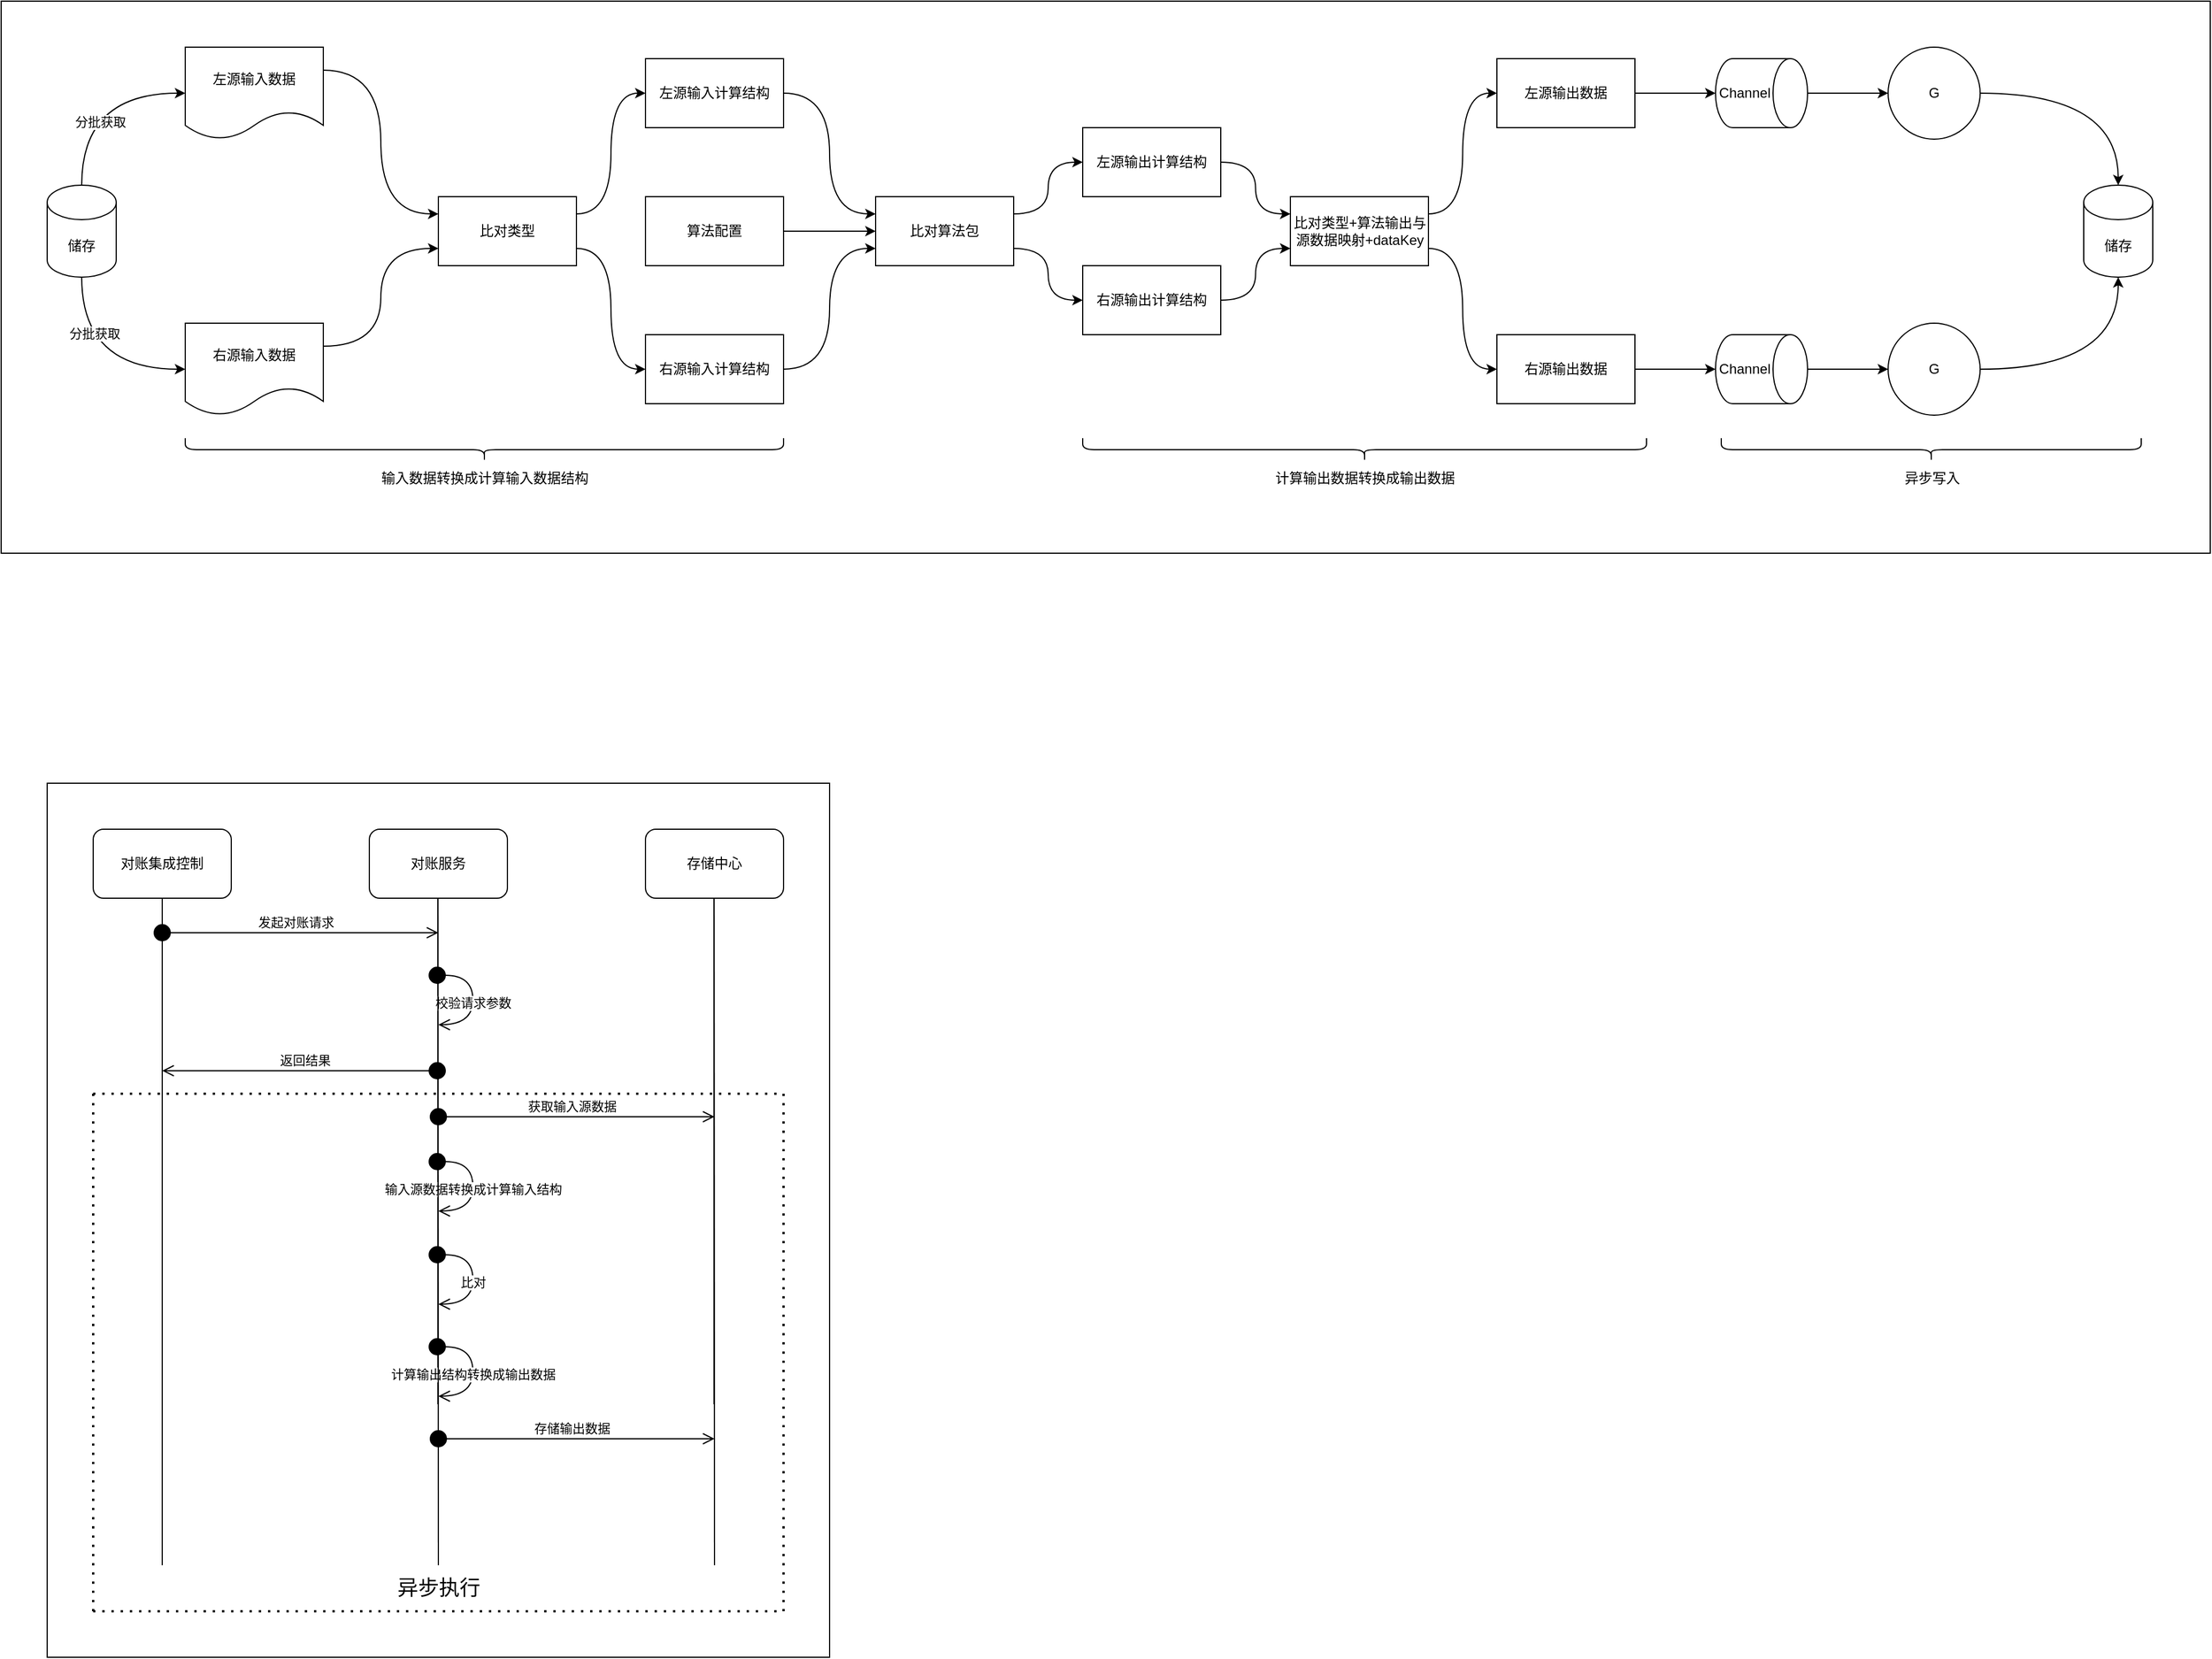 <mxfile version="20.6.0" type="github">
  <diagram id="QZdrPpxZRQpyEvlnEPuX" name="第 1 页">
    <mxGraphModel dx="1804" dy="898" grid="1" gridSize="10" guides="1" tooltips="1" connect="1" arrows="1" fold="1" page="1" pageScale="1" pageWidth="827" pageHeight="1169" math="0" shadow="0">
      <root>
        <mxCell id="0" />
        <mxCell id="1" parent="0" />
        <mxCell id="M-NSAudVDiKB4oBg6RZZ-84" value="" style="rounded=0;whiteSpace=wrap;html=1;fontSize=18;" vertex="1" parent="1">
          <mxGeometry x="40" y="840" width="680" height="760" as="geometry" />
        </mxCell>
        <mxCell id="M-NSAudVDiKB4oBg6RZZ-49" value="" style="rounded=0;whiteSpace=wrap;html=1;" vertex="1" parent="1">
          <mxGeometry y="160" width="1920" height="480" as="geometry" />
        </mxCell>
        <mxCell id="M-NSAudVDiKB4oBg6RZZ-6" style="edgeStyle=orthogonalEdgeStyle;curved=1;rounded=0;orthogonalLoop=1;jettySize=auto;html=1;exitX=0.5;exitY=0;exitDx=0;exitDy=0;exitPerimeter=0;entryX=0;entryY=0.5;entryDx=0;entryDy=0;" edge="1" parent="1" source="M-NSAudVDiKB4oBg6RZZ-1" target="M-NSAudVDiKB4oBg6RZZ-2">
          <mxGeometry relative="1" as="geometry" />
        </mxCell>
        <mxCell id="M-NSAudVDiKB4oBg6RZZ-8" value="分批获取" style="edgeLabel;html=1;align=center;verticalAlign=middle;resizable=0;points=[];" vertex="1" connectable="0" parent="M-NSAudVDiKB4oBg6RZZ-6">
          <mxGeometry x="-0.345" y="-16" relative="1" as="geometry">
            <mxPoint as="offset" />
          </mxGeometry>
        </mxCell>
        <mxCell id="M-NSAudVDiKB4oBg6RZZ-7" style="edgeStyle=orthogonalEdgeStyle;curved=1;rounded=0;orthogonalLoop=1;jettySize=auto;html=1;exitX=0.5;exitY=1;exitDx=0;exitDy=0;exitPerimeter=0;entryX=0;entryY=0.5;entryDx=0;entryDy=0;" edge="1" parent="1" source="M-NSAudVDiKB4oBg6RZZ-1" target="M-NSAudVDiKB4oBg6RZZ-3">
          <mxGeometry relative="1" as="geometry" />
        </mxCell>
        <mxCell id="M-NSAudVDiKB4oBg6RZZ-9" value="分批获取" style="edgeLabel;html=1;align=center;verticalAlign=middle;resizable=0;points=[];" vertex="1" connectable="0" parent="M-NSAudVDiKB4oBg6RZZ-7">
          <mxGeometry x="-0.423" y="11" relative="1" as="geometry">
            <mxPoint as="offset" />
          </mxGeometry>
        </mxCell>
        <mxCell id="M-NSAudVDiKB4oBg6RZZ-1" value="储存" style="shape=cylinder3;whiteSpace=wrap;html=1;boundedLbl=1;backgroundOutline=1;size=15;" vertex="1" parent="1">
          <mxGeometry x="40" y="320" width="60" height="80" as="geometry" />
        </mxCell>
        <mxCell id="M-NSAudVDiKB4oBg6RZZ-11" style="edgeStyle=orthogonalEdgeStyle;curved=1;rounded=0;orthogonalLoop=1;jettySize=auto;html=1;exitX=1;exitY=0.25;exitDx=0;exitDy=0;entryX=0;entryY=0.25;entryDx=0;entryDy=0;" edge="1" parent="1" source="M-NSAudVDiKB4oBg6RZZ-2" target="M-NSAudVDiKB4oBg6RZZ-10">
          <mxGeometry relative="1" as="geometry" />
        </mxCell>
        <mxCell id="M-NSAudVDiKB4oBg6RZZ-2" value="左源输入数据" style="shape=document;whiteSpace=wrap;html=1;boundedLbl=1;" vertex="1" parent="1">
          <mxGeometry x="160" y="200" width="120" height="80" as="geometry" />
        </mxCell>
        <mxCell id="M-NSAudVDiKB4oBg6RZZ-12" style="edgeStyle=orthogonalEdgeStyle;curved=1;rounded=0;orthogonalLoop=1;jettySize=auto;html=1;exitX=1;exitY=0.25;exitDx=0;exitDy=0;entryX=0;entryY=0.75;entryDx=0;entryDy=0;" edge="1" parent="1" source="M-NSAudVDiKB4oBg6RZZ-3" target="M-NSAudVDiKB4oBg6RZZ-10">
          <mxGeometry relative="1" as="geometry" />
        </mxCell>
        <mxCell id="M-NSAudVDiKB4oBg6RZZ-3" value="右源输入数据" style="shape=document;whiteSpace=wrap;html=1;boundedLbl=1;" vertex="1" parent="1">
          <mxGeometry x="160" y="440" width="120" height="80" as="geometry" />
        </mxCell>
        <mxCell id="M-NSAudVDiKB4oBg6RZZ-16" style="edgeStyle=orthogonalEdgeStyle;curved=1;rounded=0;orthogonalLoop=1;jettySize=auto;html=1;exitX=1;exitY=0.25;exitDx=0;exitDy=0;entryX=0;entryY=0.5;entryDx=0;entryDy=0;" edge="1" parent="1" source="M-NSAudVDiKB4oBg6RZZ-10" target="M-NSAudVDiKB4oBg6RZZ-13">
          <mxGeometry relative="1" as="geometry" />
        </mxCell>
        <mxCell id="M-NSAudVDiKB4oBg6RZZ-17" style="edgeStyle=orthogonalEdgeStyle;curved=1;rounded=0;orthogonalLoop=1;jettySize=auto;html=1;exitX=1;exitY=0.75;exitDx=0;exitDy=0;entryX=0;entryY=0.5;entryDx=0;entryDy=0;" edge="1" parent="1" source="M-NSAudVDiKB4oBg6RZZ-10" target="M-NSAudVDiKB4oBg6RZZ-15">
          <mxGeometry relative="1" as="geometry" />
        </mxCell>
        <mxCell id="M-NSAudVDiKB4oBg6RZZ-10" value="比对类型" style="rounded=0;whiteSpace=wrap;html=1;" vertex="1" parent="1">
          <mxGeometry x="380" y="330" width="120" height="60" as="geometry" />
        </mxCell>
        <mxCell id="M-NSAudVDiKB4oBg6RZZ-19" style="edgeStyle=orthogonalEdgeStyle;curved=1;rounded=0;orthogonalLoop=1;jettySize=auto;html=1;exitX=1;exitY=0.5;exitDx=0;exitDy=0;entryX=0;entryY=0.25;entryDx=0;entryDy=0;" edge="1" parent="1" source="M-NSAudVDiKB4oBg6RZZ-13" target="M-NSAudVDiKB4oBg6RZZ-18">
          <mxGeometry relative="1" as="geometry" />
        </mxCell>
        <mxCell id="M-NSAudVDiKB4oBg6RZZ-13" value="左源输入计算结构" style="rounded=0;whiteSpace=wrap;html=1;" vertex="1" parent="1">
          <mxGeometry x="560" y="210" width="120" height="60" as="geometry" />
        </mxCell>
        <mxCell id="M-NSAudVDiKB4oBg6RZZ-20" style="edgeStyle=orthogonalEdgeStyle;curved=1;rounded=0;orthogonalLoop=1;jettySize=auto;html=1;exitX=1;exitY=0.5;exitDx=0;exitDy=0;entryX=0;entryY=0.5;entryDx=0;entryDy=0;" edge="1" parent="1" source="M-NSAudVDiKB4oBg6RZZ-14" target="M-NSAudVDiKB4oBg6RZZ-18">
          <mxGeometry relative="1" as="geometry" />
        </mxCell>
        <mxCell id="M-NSAudVDiKB4oBg6RZZ-14" value="算法配置" style="rounded=0;whiteSpace=wrap;html=1;" vertex="1" parent="1">
          <mxGeometry x="560" y="330" width="120" height="60" as="geometry" />
        </mxCell>
        <mxCell id="M-NSAudVDiKB4oBg6RZZ-21" style="edgeStyle=orthogonalEdgeStyle;curved=1;rounded=0;orthogonalLoop=1;jettySize=auto;html=1;exitX=1;exitY=0.5;exitDx=0;exitDy=0;entryX=0;entryY=0.75;entryDx=0;entryDy=0;" edge="1" parent="1" source="M-NSAudVDiKB4oBg6RZZ-15" target="M-NSAudVDiKB4oBg6RZZ-18">
          <mxGeometry relative="1" as="geometry" />
        </mxCell>
        <mxCell id="M-NSAudVDiKB4oBg6RZZ-15" value="右源输入计算结构" style="rounded=0;whiteSpace=wrap;html=1;" vertex="1" parent="1">
          <mxGeometry x="560" y="450" width="120" height="60" as="geometry" />
        </mxCell>
        <mxCell id="M-NSAudVDiKB4oBg6RZZ-24" style="edgeStyle=orthogonalEdgeStyle;curved=1;rounded=0;orthogonalLoop=1;jettySize=auto;html=1;exitX=1;exitY=0.25;exitDx=0;exitDy=0;" edge="1" parent="1" source="M-NSAudVDiKB4oBg6RZZ-18" target="M-NSAudVDiKB4oBg6RZZ-22">
          <mxGeometry relative="1" as="geometry" />
        </mxCell>
        <mxCell id="M-NSAudVDiKB4oBg6RZZ-25" style="edgeStyle=orthogonalEdgeStyle;curved=1;rounded=0;orthogonalLoop=1;jettySize=auto;html=1;exitX=1;exitY=0.75;exitDx=0;exitDy=0;" edge="1" parent="1" source="M-NSAudVDiKB4oBg6RZZ-18" target="M-NSAudVDiKB4oBg6RZZ-23">
          <mxGeometry relative="1" as="geometry" />
        </mxCell>
        <mxCell id="M-NSAudVDiKB4oBg6RZZ-18" value="比对算法包" style="rounded=0;whiteSpace=wrap;html=1;" vertex="1" parent="1">
          <mxGeometry x="760" y="330" width="120" height="60" as="geometry" />
        </mxCell>
        <mxCell id="M-NSAudVDiKB4oBg6RZZ-27" style="edgeStyle=orthogonalEdgeStyle;curved=1;rounded=0;orthogonalLoop=1;jettySize=auto;html=1;exitX=1;exitY=0.5;exitDx=0;exitDy=0;entryX=0;entryY=0.25;entryDx=0;entryDy=0;" edge="1" parent="1" source="M-NSAudVDiKB4oBg6RZZ-22" target="M-NSAudVDiKB4oBg6RZZ-26">
          <mxGeometry relative="1" as="geometry" />
        </mxCell>
        <mxCell id="M-NSAudVDiKB4oBg6RZZ-22" value="左源输出计算结构" style="rounded=0;whiteSpace=wrap;html=1;" vertex="1" parent="1">
          <mxGeometry x="940" y="270" width="120" height="60" as="geometry" />
        </mxCell>
        <mxCell id="M-NSAudVDiKB4oBg6RZZ-28" style="edgeStyle=orthogonalEdgeStyle;curved=1;rounded=0;orthogonalLoop=1;jettySize=auto;html=1;exitX=1;exitY=0.5;exitDx=0;exitDy=0;entryX=0;entryY=0.75;entryDx=0;entryDy=0;" edge="1" parent="1" source="M-NSAudVDiKB4oBg6RZZ-23" target="M-NSAudVDiKB4oBg6RZZ-26">
          <mxGeometry relative="1" as="geometry" />
        </mxCell>
        <mxCell id="M-NSAudVDiKB4oBg6RZZ-23" value="右源输出计算结构" style="rounded=0;whiteSpace=wrap;html=1;" vertex="1" parent="1">
          <mxGeometry x="940" y="390" width="120" height="60" as="geometry" />
        </mxCell>
        <mxCell id="M-NSAudVDiKB4oBg6RZZ-31" style="edgeStyle=orthogonalEdgeStyle;curved=1;rounded=0;orthogonalLoop=1;jettySize=auto;html=1;exitX=1;exitY=0.25;exitDx=0;exitDy=0;entryX=0;entryY=0.5;entryDx=0;entryDy=0;" edge="1" parent="1" source="M-NSAudVDiKB4oBg6RZZ-26" target="M-NSAudVDiKB4oBg6RZZ-29">
          <mxGeometry relative="1" as="geometry" />
        </mxCell>
        <mxCell id="M-NSAudVDiKB4oBg6RZZ-32" style="edgeStyle=orthogonalEdgeStyle;curved=1;rounded=0;orthogonalLoop=1;jettySize=auto;html=1;exitX=1;exitY=0.75;exitDx=0;exitDy=0;entryX=0;entryY=0.5;entryDx=0;entryDy=0;" edge="1" parent="1" source="M-NSAudVDiKB4oBg6RZZ-26" target="M-NSAudVDiKB4oBg6RZZ-30">
          <mxGeometry relative="1" as="geometry" />
        </mxCell>
        <mxCell id="M-NSAudVDiKB4oBg6RZZ-26" value="比对类型+算法输出与源数据映射+dataKey" style="rounded=0;whiteSpace=wrap;html=1;" vertex="1" parent="1">
          <mxGeometry x="1120.5" y="330" width="120" height="60" as="geometry" />
        </mxCell>
        <mxCell id="M-NSAudVDiKB4oBg6RZZ-39" style="edgeStyle=orthogonalEdgeStyle;curved=1;rounded=0;orthogonalLoop=1;jettySize=auto;html=1;exitX=1;exitY=0.5;exitDx=0;exitDy=0;entryX=0.5;entryY=1;entryDx=0;entryDy=0;entryPerimeter=0;" edge="1" parent="1" source="M-NSAudVDiKB4oBg6RZZ-29" target="M-NSAudVDiKB4oBg6RZZ-33">
          <mxGeometry relative="1" as="geometry" />
        </mxCell>
        <mxCell id="M-NSAudVDiKB4oBg6RZZ-29" value="左源输出数据" style="rounded=0;whiteSpace=wrap;html=1;" vertex="1" parent="1">
          <mxGeometry x="1300" y="210" width="120" height="60" as="geometry" />
        </mxCell>
        <mxCell id="M-NSAudVDiKB4oBg6RZZ-40" style="edgeStyle=orthogonalEdgeStyle;curved=1;rounded=0;orthogonalLoop=1;jettySize=auto;html=1;exitX=1;exitY=0.5;exitDx=0;exitDy=0;entryX=0.5;entryY=1;entryDx=0;entryDy=0;entryPerimeter=0;" edge="1" parent="1" source="M-NSAudVDiKB4oBg6RZZ-30" target="M-NSAudVDiKB4oBg6RZZ-34">
          <mxGeometry relative="1" as="geometry" />
        </mxCell>
        <mxCell id="M-NSAudVDiKB4oBg6RZZ-30" value="右源输出数据" style="rounded=0;whiteSpace=wrap;html=1;" vertex="1" parent="1">
          <mxGeometry x="1300" y="450" width="120" height="60" as="geometry" />
        </mxCell>
        <mxCell id="M-NSAudVDiKB4oBg6RZZ-43" style="edgeStyle=orthogonalEdgeStyle;curved=1;rounded=0;orthogonalLoop=1;jettySize=auto;html=1;exitX=0.5;exitY=0;exitDx=0;exitDy=0;exitPerimeter=0;entryX=0;entryY=0.5;entryDx=0;entryDy=0;" edge="1" parent="1" source="M-NSAudVDiKB4oBg6RZZ-33" target="M-NSAudVDiKB4oBg6RZZ-41">
          <mxGeometry relative="1" as="geometry" />
        </mxCell>
        <mxCell id="M-NSAudVDiKB4oBg6RZZ-33" value="" style="shape=cylinder3;whiteSpace=wrap;html=1;boundedLbl=1;backgroundOutline=1;size=15;rotation=90;" vertex="1" parent="1">
          <mxGeometry x="1500" y="200" width="60" height="80" as="geometry" />
        </mxCell>
        <mxCell id="M-NSAudVDiKB4oBg6RZZ-44" style="edgeStyle=orthogonalEdgeStyle;curved=1;rounded=0;orthogonalLoop=1;jettySize=auto;html=1;exitX=0.5;exitY=0;exitDx=0;exitDy=0;exitPerimeter=0;entryX=0;entryY=0.5;entryDx=0;entryDy=0;" edge="1" parent="1" source="M-NSAudVDiKB4oBg6RZZ-34" target="M-NSAudVDiKB4oBg6RZZ-42">
          <mxGeometry relative="1" as="geometry" />
        </mxCell>
        <mxCell id="M-NSAudVDiKB4oBg6RZZ-34" value="" style="shape=cylinder3;whiteSpace=wrap;html=1;boundedLbl=1;backgroundOutline=1;size=15;rotation=90;" vertex="1" parent="1">
          <mxGeometry x="1500" y="440" width="60" height="80" as="geometry" />
        </mxCell>
        <mxCell id="M-NSAudVDiKB4oBg6RZZ-35" value="Channel" style="text;html=1;resizable=0;autosize=1;align=center;verticalAlign=middle;points=[];fillColor=none;strokeColor=none;rounded=0;" vertex="1" parent="1">
          <mxGeometry x="1480" y="225" width="70" height="30" as="geometry" />
        </mxCell>
        <mxCell id="M-NSAudVDiKB4oBg6RZZ-36" value="Channel" style="text;html=1;resizable=0;autosize=1;align=center;verticalAlign=middle;points=[];fillColor=none;strokeColor=none;rounded=0;" vertex="1" parent="1">
          <mxGeometry x="1480" y="465" width="70" height="30" as="geometry" />
        </mxCell>
        <mxCell id="M-NSAudVDiKB4oBg6RZZ-46" style="edgeStyle=orthogonalEdgeStyle;curved=1;rounded=0;orthogonalLoop=1;jettySize=auto;html=1;exitX=1;exitY=0.5;exitDx=0;exitDy=0;entryX=0.5;entryY=0;entryDx=0;entryDy=0;entryPerimeter=0;" edge="1" parent="1" source="M-NSAudVDiKB4oBg6RZZ-41" target="M-NSAudVDiKB4oBg6RZZ-45">
          <mxGeometry relative="1" as="geometry" />
        </mxCell>
        <mxCell id="M-NSAudVDiKB4oBg6RZZ-41" value="G" style="ellipse;whiteSpace=wrap;html=1;aspect=fixed;" vertex="1" parent="1">
          <mxGeometry x="1640" y="200" width="80" height="80" as="geometry" />
        </mxCell>
        <mxCell id="M-NSAudVDiKB4oBg6RZZ-47" style="edgeStyle=orthogonalEdgeStyle;curved=1;rounded=0;orthogonalLoop=1;jettySize=auto;html=1;exitX=1;exitY=0.5;exitDx=0;exitDy=0;entryX=0.5;entryY=1;entryDx=0;entryDy=0;entryPerimeter=0;" edge="1" parent="1" source="M-NSAudVDiKB4oBg6RZZ-42" target="M-NSAudVDiKB4oBg6RZZ-45">
          <mxGeometry relative="1" as="geometry" />
        </mxCell>
        <mxCell id="M-NSAudVDiKB4oBg6RZZ-42" value="G" style="ellipse;whiteSpace=wrap;html=1;aspect=fixed;" vertex="1" parent="1">
          <mxGeometry x="1640" y="440" width="80" height="80" as="geometry" />
        </mxCell>
        <mxCell id="M-NSAudVDiKB4oBg6RZZ-45" value="储存" style="shape=cylinder3;whiteSpace=wrap;html=1;boundedLbl=1;backgroundOutline=1;size=15;" vertex="1" parent="1">
          <mxGeometry x="1810" y="320" width="60" height="80" as="geometry" />
        </mxCell>
        <mxCell id="M-NSAudVDiKB4oBg6RZZ-52" value="对账集成控制" style="rounded=1;whiteSpace=wrap;html=1;" vertex="1" parent="1">
          <mxGeometry x="80" y="880" width="120" height="60" as="geometry" />
        </mxCell>
        <mxCell id="M-NSAudVDiKB4oBg6RZZ-53" value="对账服务" style="rounded=1;whiteSpace=wrap;html=1;" vertex="1" parent="1">
          <mxGeometry x="320" y="880" width="120" height="60" as="geometry" />
        </mxCell>
        <mxCell id="M-NSAudVDiKB4oBg6RZZ-54" value="存储中心" style="rounded=1;whiteSpace=wrap;html=1;" vertex="1" parent="1">
          <mxGeometry x="560" y="880" width="120" height="60" as="geometry" />
        </mxCell>
        <mxCell id="M-NSAudVDiKB4oBg6RZZ-55" value="" style="shape=curlyBracket;whiteSpace=wrap;html=1;rounded=1;labelPosition=left;verticalLabelPosition=middle;align=right;verticalAlign=middle;rotation=-90;" vertex="1" parent="1">
          <mxGeometry x="410" y="290" width="20" height="520" as="geometry" />
        </mxCell>
        <mxCell id="M-NSAudVDiKB4oBg6RZZ-56" value="" style="shape=curlyBracket;whiteSpace=wrap;html=1;rounded=1;labelPosition=left;verticalLabelPosition=middle;align=right;verticalAlign=middle;rotation=-90;" vertex="1" parent="1">
          <mxGeometry x="1175" y="305" width="20" height="490" as="geometry" />
        </mxCell>
        <mxCell id="M-NSAudVDiKB4oBg6RZZ-57" value="" style="shape=curlyBracket;whiteSpace=wrap;html=1;rounded=1;labelPosition=left;verticalLabelPosition=middle;align=right;verticalAlign=middle;rotation=-90;" vertex="1" parent="1">
          <mxGeometry x="1667.5" y="367.5" width="20" height="365" as="geometry" />
        </mxCell>
        <mxCell id="M-NSAudVDiKB4oBg6RZZ-58" value="输入数据转换成计算输入数据结构" style="text;html=1;resizable=0;autosize=1;align=center;verticalAlign=middle;points=[];fillColor=none;strokeColor=none;rounded=0;" vertex="1" parent="1">
          <mxGeometry x="320" y="560" width="200" height="30" as="geometry" />
        </mxCell>
        <mxCell id="M-NSAudVDiKB4oBg6RZZ-59" value="计算输出数据转换成输出数据" style="text;html=1;resizable=0;autosize=1;align=center;verticalAlign=middle;points=[];fillColor=none;strokeColor=none;rounded=0;" vertex="1" parent="1">
          <mxGeometry x="1095" y="560" width="180" height="30" as="geometry" />
        </mxCell>
        <mxCell id="M-NSAudVDiKB4oBg6RZZ-60" value="异步写入" style="text;html=1;resizable=0;autosize=1;align=center;verticalAlign=middle;points=[];fillColor=none;strokeColor=none;rounded=0;" vertex="1" parent="1">
          <mxGeometry x="1642.5" y="560" width="70" height="30" as="geometry" />
        </mxCell>
        <mxCell id="M-NSAudVDiKB4oBg6RZZ-62" value="" style="endArrow=none;html=1;rounded=0;curved=1;entryX=0.5;entryY=1;entryDx=0;entryDy=0;" edge="1" parent="1" target="M-NSAudVDiKB4oBg6RZZ-52">
          <mxGeometry width="50" height="50" relative="1" as="geometry">
            <mxPoint x="140" y="1380" as="sourcePoint" />
            <mxPoint x="140" y="940" as="targetPoint" />
          </mxGeometry>
        </mxCell>
        <mxCell id="M-NSAudVDiKB4oBg6RZZ-63" value="" style="endArrow=none;html=1;rounded=0;curved=1;entryX=0.5;entryY=1;entryDx=0;entryDy=0;" edge="1" parent="1">
          <mxGeometry width="50" height="50" relative="1" as="geometry">
            <mxPoint x="379.6" y="1380" as="sourcePoint" />
            <mxPoint x="379.6" y="940" as="targetPoint" />
          </mxGeometry>
        </mxCell>
        <mxCell id="M-NSAudVDiKB4oBg6RZZ-64" value="" style="endArrow=none;html=1;rounded=0;curved=1;entryX=0.5;entryY=1;entryDx=0;entryDy=0;" edge="1" parent="1">
          <mxGeometry width="50" height="50" relative="1" as="geometry">
            <mxPoint x="619.6" y="1380" as="sourcePoint" />
            <mxPoint x="619.6" y="940" as="targetPoint" />
          </mxGeometry>
        </mxCell>
        <mxCell id="M-NSAudVDiKB4oBg6RZZ-65" value="发起对账请求" style="html=1;verticalAlign=bottom;startArrow=circle;startFill=1;endArrow=open;startSize=6;endSize=8;rounded=0;curved=1;" edge="1" parent="1">
          <mxGeometry width="80" relative="1" as="geometry">
            <mxPoint x="132" y="970" as="sourcePoint" />
            <mxPoint x="380" y="970" as="targetPoint" />
          </mxGeometry>
        </mxCell>
        <mxCell id="M-NSAudVDiKB4oBg6RZZ-66" value="返回结果" style="html=1;verticalAlign=bottom;startArrow=circle;startFill=1;endArrow=open;startSize=6;endSize=8;rounded=0;curved=1;" edge="1" parent="1">
          <mxGeometry width="80" relative="1" as="geometry">
            <mxPoint x="387" y="1090" as="sourcePoint" />
            <mxPoint x="140" y="1090" as="targetPoint" />
          </mxGeometry>
        </mxCell>
        <mxCell id="M-NSAudVDiKB4oBg6RZZ-68" value="校验请求参数" style="html=1;verticalAlign=bottom;startArrow=circle;startFill=1;endArrow=open;startSize=6;endSize=8;rounded=0;curved=1;edgeStyle=orthogonalEdgeStyle;" edge="1" parent="1">
          <mxGeometry x="0.285" width="80" relative="1" as="geometry">
            <mxPoint x="371" y="1007" as="sourcePoint" />
            <mxPoint x="380" y="1050" as="targetPoint" />
            <Array as="points">
              <mxPoint x="410" y="1007" />
              <mxPoint x="410" y="1050" />
            </Array>
            <mxPoint as="offset" />
          </mxGeometry>
        </mxCell>
        <mxCell id="M-NSAudVDiKB4oBg6RZZ-69" value="获取输入源数据" style="html=1;verticalAlign=bottom;startArrow=circle;startFill=1;endArrow=open;startSize=6;endSize=8;rounded=0;curved=1;" edge="1" parent="1">
          <mxGeometry width="80" relative="1" as="geometry">
            <mxPoint x="372" y="1130" as="sourcePoint" />
            <mxPoint x="620" y="1130" as="targetPoint" />
          </mxGeometry>
        </mxCell>
        <mxCell id="M-NSAudVDiKB4oBg6RZZ-70" value="输入源数据转换成计算输入结构" style="html=1;verticalAlign=bottom;startArrow=circle;startFill=1;endArrow=open;startSize=6;endSize=8;rounded=0;curved=1;edgeStyle=orthogonalEdgeStyle;" edge="1" parent="1">
          <mxGeometry x="0.285" width="80" relative="1" as="geometry">
            <mxPoint x="371" y="1169" as="sourcePoint" />
            <mxPoint x="380" y="1212" as="targetPoint" />
            <Array as="points">
              <mxPoint x="410" y="1169" />
              <mxPoint x="410" y="1212" />
            </Array>
            <mxPoint as="offset" />
          </mxGeometry>
        </mxCell>
        <mxCell id="M-NSAudVDiKB4oBg6RZZ-72" value="比对" style="html=1;verticalAlign=bottom;startArrow=circle;startFill=1;endArrow=open;startSize=6;endSize=8;rounded=0;curved=1;edgeStyle=orthogonalEdgeStyle;" edge="1" parent="1">
          <mxGeometry x="0.285" width="80" relative="1" as="geometry">
            <mxPoint x="371" y="1250" as="sourcePoint" />
            <mxPoint x="380" y="1293" as="targetPoint" />
            <Array as="points">
              <mxPoint x="410" y="1250" />
              <mxPoint x="410" y="1293" />
            </Array>
            <mxPoint as="offset" />
          </mxGeometry>
        </mxCell>
        <mxCell id="M-NSAudVDiKB4oBg6RZZ-73" value="计算输出结构转换成输出数据" style="html=1;verticalAlign=bottom;startArrow=circle;startFill=1;endArrow=open;startSize=6;endSize=8;rounded=0;curved=1;edgeStyle=orthogonalEdgeStyle;" edge="1" parent="1">
          <mxGeometry x="0.285" width="80" relative="1" as="geometry">
            <mxPoint x="371" y="1330" as="sourcePoint" />
            <mxPoint x="380" y="1373" as="targetPoint" />
            <Array as="points">
              <mxPoint x="410" y="1330" />
              <mxPoint x="410" y="1373" />
            </Array>
            <mxPoint as="offset" />
          </mxGeometry>
        </mxCell>
        <mxCell id="M-NSAudVDiKB4oBg6RZZ-74" value="" style="endArrow=none;html=1;rounded=0;curved=1;entryX=0.5;entryY=1;entryDx=0;entryDy=0;" edge="1" parent="1" target="M-NSAudVDiKB4oBg6RZZ-52">
          <mxGeometry width="50" height="50" relative="1" as="geometry">
            <mxPoint x="140" y="1520" as="sourcePoint" />
            <mxPoint x="140" y="940" as="targetPoint" />
          </mxGeometry>
        </mxCell>
        <mxCell id="M-NSAudVDiKB4oBg6RZZ-75" value="" style="endArrow=none;html=1;rounded=0;curved=1;entryX=0.5;entryY=1;entryDx=0;entryDy=0;" edge="1" parent="1">
          <mxGeometry width="50" height="50" relative="1" as="geometry">
            <mxPoint x="380" y="1520" as="sourcePoint" />
            <mxPoint x="379.6" y="940" as="targetPoint" />
          </mxGeometry>
        </mxCell>
        <mxCell id="M-NSAudVDiKB4oBg6RZZ-76" value="" style="endArrow=none;html=1;rounded=0;curved=1;entryX=0.5;entryY=1;entryDx=0;entryDy=0;" edge="1" parent="1">
          <mxGeometry width="50" height="50" relative="1" as="geometry">
            <mxPoint x="620" y="1520" as="sourcePoint" />
            <mxPoint x="619.6" y="940" as="targetPoint" />
          </mxGeometry>
        </mxCell>
        <mxCell id="M-NSAudVDiKB4oBg6RZZ-77" value="存储输出数据" style="html=1;verticalAlign=bottom;startArrow=circle;startFill=1;endArrow=open;startSize=6;endSize=8;rounded=0;curved=1;" edge="1" parent="1">
          <mxGeometry width="80" relative="1" as="geometry">
            <mxPoint x="372" y="1410" as="sourcePoint" />
            <mxPoint x="620" y="1410" as="targetPoint" />
          </mxGeometry>
        </mxCell>
        <mxCell id="M-NSAudVDiKB4oBg6RZZ-79" value="" style="endArrow=none;dashed=1;html=1;dashPattern=1 3;strokeWidth=2;rounded=0;curved=1;" edge="1" parent="1">
          <mxGeometry width="50" height="50" relative="1" as="geometry">
            <mxPoint x="80" y="1110" as="sourcePoint" />
            <mxPoint x="680" y="1110" as="targetPoint" />
          </mxGeometry>
        </mxCell>
        <mxCell id="M-NSAudVDiKB4oBg6RZZ-80" value="" style="endArrow=none;dashed=1;html=1;dashPattern=1 3;strokeWidth=2;rounded=0;curved=1;" edge="1" parent="1">
          <mxGeometry width="50" height="50" relative="1" as="geometry">
            <mxPoint x="80" y="1560" as="sourcePoint" />
            <mxPoint x="80" y="1110" as="targetPoint" />
          </mxGeometry>
        </mxCell>
        <mxCell id="M-NSAudVDiKB4oBg6RZZ-81" value="" style="endArrow=none;dashed=1;html=1;dashPattern=1 3;strokeWidth=2;rounded=0;curved=1;" edge="1" parent="1">
          <mxGeometry width="50" height="50" relative="1" as="geometry">
            <mxPoint x="80" y="1560" as="sourcePoint" />
            <mxPoint x="680" y="1560" as="targetPoint" />
          </mxGeometry>
        </mxCell>
        <mxCell id="M-NSAudVDiKB4oBg6RZZ-82" value="" style="endArrow=none;dashed=1;html=1;dashPattern=1 3;strokeWidth=2;rounded=0;curved=1;" edge="1" parent="1">
          <mxGeometry width="50" height="50" relative="1" as="geometry">
            <mxPoint x="680" y="1560" as="sourcePoint" />
            <mxPoint x="680" y="1110" as="targetPoint" />
          </mxGeometry>
        </mxCell>
        <mxCell id="M-NSAudVDiKB4oBg6RZZ-83" value="&lt;font style=&quot;font-size: 18px;&quot;&gt;异步执行&lt;/font&gt;" style="text;html=1;resizable=0;autosize=1;align=center;verticalAlign=middle;points=[];fillColor=none;strokeColor=none;rounded=0;" vertex="1" parent="1">
          <mxGeometry x="330" y="1520" width="100" height="40" as="geometry" />
        </mxCell>
      </root>
    </mxGraphModel>
  </diagram>
</mxfile>
